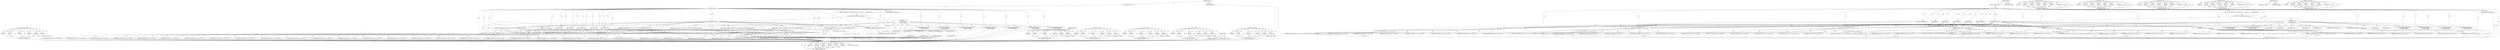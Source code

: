 digraph "DecodeERSPAN" {
vulnerable_151 [label=<(METHOD,DecodeEthernet)>];
vulnerable_152 [label=<(PARAM,p1)>];
vulnerable_153 [label=<(PARAM,p2)>];
vulnerable_154 [label=<(PARAM,p3)>];
vulnerable_155 [label=<(PARAM,p4)>];
vulnerable_156 [label=<(PARAM,p5)>];
vulnerable_157 [label=<(PARAM,p6)>];
vulnerable_158 [label=<(BLOCK,&lt;empty&gt;,&lt;empty&gt;)>];
vulnerable_159 [label=<(METHOD_RETURN,ANY)>];
vulnerable_6 [label=<(METHOD,&lt;global&gt;)<SUB>1</SUB>>];
vulnerable_7 [label=<(BLOCK,&lt;empty&gt;,&lt;empty&gt;)<SUB>1</SUB>>];
vulnerable_8 [label=<(METHOD,DecodeTunnel)<SUB>1</SUB>>];
vulnerable_9 [label=<(PARAM,ThreadVars *tv)<SUB>1</SUB>>];
vulnerable_10 [label=<(PARAM,DecodeThreadVars *dtv)<SUB>1</SUB>>];
vulnerable_11 [label=<(PARAM,Packet *p)<SUB>1</SUB>>];
vulnerable_12 [label=<(PARAM,uint8_t *pkt)<SUB>2</SUB>>];
vulnerable_13 [label=<(PARAM,uint32_t len)<SUB>2</SUB>>];
vulnerable_14 [label=<(PARAM,PacketQueue *pq)<SUB>2</SUB>>];
vulnerable_15 [label=<(PARAM,enum DecodeTunnelProto proto)<SUB>2</SUB>>];
vulnerable_16 [label=<(BLOCK,{
    switch (proto) {
        case DECODE_TUNN...,{
    switch (proto) {
        case DECODE_TUNN...)<SUB>3</SUB>>];
vulnerable_17 [label=<(CONTROL_STRUCTURE,SWITCH,switch(proto))<SUB>4</SUB>>];
vulnerable_18 [label=<(IDENTIFIER,proto,switch(proto))<SUB>4</SUB>>];
vulnerable_19 [label="<(BLOCK,{
        case DECODE_TUNNEL_PPP:
            r...,{
        case DECODE_TUNNEL_PPP:
            r...)<SUB>4</SUB>>"];
vulnerable_20 [label=<(JUMP_TARGET,case)<SUB>5</SUB>>];
vulnerable_21 [label="<(IDENTIFIER,DECODE_TUNNEL_PPP,{
        case DECODE_TUNNEL_PPP:
            r...)<SUB>5</SUB>>"];
vulnerable_22 [label=<(RETURN,return DecodePPP(tv, dtv, p, pkt, len, pq);,return DecodePPP(tv, dtv, p, pkt, len, pq);)<SUB>6</SUB>>];
vulnerable_23 [label=<(DecodePPP,DecodePPP(tv, dtv, p, pkt, len, pq))<SUB>6</SUB>>];
vulnerable_24 [label=<(IDENTIFIER,tv,DecodePPP(tv, dtv, p, pkt, len, pq))<SUB>6</SUB>>];
vulnerable_25 [label=<(IDENTIFIER,dtv,DecodePPP(tv, dtv, p, pkt, len, pq))<SUB>6</SUB>>];
vulnerable_26 [label=<(IDENTIFIER,p,DecodePPP(tv, dtv, p, pkt, len, pq))<SUB>6</SUB>>];
vulnerable_27 [label=<(IDENTIFIER,pkt,DecodePPP(tv, dtv, p, pkt, len, pq))<SUB>6</SUB>>];
vulnerable_28 [label=<(IDENTIFIER,len,DecodePPP(tv, dtv, p, pkt, len, pq))<SUB>6</SUB>>];
vulnerable_29 [label=<(IDENTIFIER,pq,DecodePPP(tv, dtv, p, pkt, len, pq))<SUB>6</SUB>>];
vulnerable_30 [label=<(JUMP_TARGET,case)<SUB>7</SUB>>];
vulnerable_31 [label="<(IDENTIFIER,DECODE_TUNNEL_IPV4,{
        case DECODE_TUNNEL_PPP:
            r...)<SUB>7</SUB>>"];
vulnerable_32 [label=<(RETURN,return DecodeIPV4(tv, dtv, p, pkt, len, pq);,return DecodeIPV4(tv, dtv, p, pkt, len, pq);)<SUB>8</SUB>>];
vulnerable_33 [label=<(DecodeIPV4,DecodeIPV4(tv, dtv, p, pkt, len, pq))<SUB>8</SUB>>];
vulnerable_34 [label=<(IDENTIFIER,tv,DecodeIPV4(tv, dtv, p, pkt, len, pq))<SUB>8</SUB>>];
vulnerable_35 [label=<(IDENTIFIER,dtv,DecodeIPV4(tv, dtv, p, pkt, len, pq))<SUB>8</SUB>>];
vulnerable_36 [label=<(IDENTIFIER,p,DecodeIPV4(tv, dtv, p, pkt, len, pq))<SUB>8</SUB>>];
vulnerable_37 [label=<(IDENTIFIER,pkt,DecodeIPV4(tv, dtv, p, pkt, len, pq))<SUB>8</SUB>>];
vulnerable_38 [label=<(IDENTIFIER,len,DecodeIPV4(tv, dtv, p, pkt, len, pq))<SUB>8</SUB>>];
vulnerable_39 [label=<(IDENTIFIER,pq,DecodeIPV4(tv, dtv, p, pkt, len, pq))<SUB>8</SUB>>];
vulnerable_40 [label=<(JUMP_TARGET,case)<SUB>9</SUB>>];
vulnerable_41 [label="<(IDENTIFIER,DECODE_TUNNEL_IPV6,{
        case DECODE_TUNNEL_PPP:
            r...)<SUB>9</SUB>>"];
vulnerable_42 [label=<(RETURN,return DecodeIPV6(tv, dtv, p, pkt, len, pq);,return DecodeIPV6(tv, dtv, p, pkt, len, pq);)<SUB>10</SUB>>];
vulnerable_43 [label=<(DecodeIPV6,DecodeIPV6(tv, dtv, p, pkt, len, pq))<SUB>10</SUB>>];
vulnerable_44 [label=<(IDENTIFIER,tv,DecodeIPV6(tv, dtv, p, pkt, len, pq))<SUB>10</SUB>>];
vulnerable_45 [label=<(IDENTIFIER,dtv,DecodeIPV6(tv, dtv, p, pkt, len, pq))<SUB>10</SUB>>];
vulnerable_46 [label=<(IDENTIFIER,p,DecodeIPV6(tv, dtv, p, pkt, len, pq))<SUB>10</SUB>>];
vulnerable_47 [label=<(IDENTIFIER,pkt,DecodeIPV6(tv, dtv, p, pkt, len, pq))<SUB>10</SUB>>];
vulnerable_48 [label=<(IDENTIFIER,len,DecodeIPV6(tv, dtv, p, pkt, len, pq))<SUB>10</SUB>>];
vulnerable_49 [label=<(IDENTIFIER,pq,DecodeIPV6(tv, dtv, p, pkt, len, pq))<SUB>10</SUB>>];
vulnerable_50 [label=<(JUMP_TARGET,case)<SUB>11</SUB>>];
vulnerable_51 [label="<(IDENTIFIER,DECODE_TUNNEL_VLAN,{
        case DECODE_TUNNEL_PPP:
            r...)<SUB>11</SUB>>"];
vulnerable_52 [label=<(RETURN,return DecodeVLAN(tv, dtv, p, pkt, len, pq);,return DecodeVLAN(tv, dtv, p, pkt, len, pq);)<SUB>12</SUB>>];
vulnerable_53 [label=<(DecodeVLAN,DecodeVLAN(tv, dtv, p, pkt, len, pq))<SUB>12</SUB>>];
vulnerable_54 [label=<(IDENTIFIER,tv,DecodeVLAN(tv, dtv, p, pkt, len, pq))<SUB>12</SUB>>];
vulnerable_55 [label=<(IDENTIFIER,dtv,DecodeVLAN(tv, dtv, p, pkt, len, pq))<SUB>12</SUB>>];
vulnerable_56 [label=<(IDENTIFIER,p,DecodeVLAN(tv, dtv, p, pkt, len, pq))<SUB>12</SUB>>];
vulnerable_57 [label=<(IDENTIFIER,pkt,DecodeVLAN(tv, dtv, p, pkt, len, pq))<SUB>12</SUB>>];
vulnerable_58 [label=<(IDENTIFIER,len,DecodeVLAN(tv, dtv, p, pkt, len, pq))<SUB>12</SUB>>];
vulnerable_59 [label=<(IDENTIFIER,pq,DecodeVLAN(tv, dtv, p, pkt, len, pq))<SUB>12</SUB>>];
vulnerable_60 [label=<(JUMP_TARGET,case)<SUB>13</SUB>>];
vulnerable_61 [label="<(IDENTIFIER,DECODE_TUNNEL_ETHERNET,{
        case DECODE_TUNNEL_PPP:
            r...)<SUB>13</SUB>>"];
vulnerable_62 [label=<(RETURN,return DecodeEthernet(tv, dtv, p, pkt, len, pq);,return DecodeEthernet(tv, dtv, p, pkt, len, pq);)<SUB>14</SUB>>];
vulnerable_63 [label=<(DecodeEthernet,DecodeEthernet(tv, dtv, p, pkt, len, pq))<SUB>14</SUB>>];
vulnerable_64 [label=<(IDENTIFIER,tv,DecodeEthernet(tv, dtv, p, pkt, len, pq))<SUB>14</SUB>>];
vulnerable_65 [label=<(IDENTIFIER,dtv,DecodeEthernet(tv, dtv, p, pkt, len, pq))<SUB>14</SUB>>];
vulnerable_66 [label=<(IDENTIFIER,p,DecodeEthernet(tv, dtv, p, pkt, len, pq))<SUB>14</SUB>>];
vulnerable_67 [label=<(IDENTIFIER,pkt,DecodeEthernet(tv, dtv, p, pkt, len, pq))<SUB>14</SUB>>];
vulnerable_68 [label=<(IDENTIFIER,len,DecodeEthernet(tv, dtv, p, pkt, len, pq))<SUB>14</SUB>>];
vulnerable_69 [label=<(IDENTIFIER,pq,DecodeEthernet(tv, dtv, p, pkt, len, pq))<SUB>14</SUB>>];
vulnerable_70 [label=<(JUMP_TARGET,case)<SUB>15</SUB>>];
vulnerable_71 [label="<(IDENTIFIER,DECODE_TUNNEL_ERSPAN,{
        case DECODE_TUNNEL_PPP:
            r...)<SUB>15</SUB>>"];
vulnerable_72 [label=<(RETURN,return DecodeERSPAN(tv, dtv, p, pkt, len, pq);,return DecodeERSPAN(tv, dtv, p, pkt, len, pq);)<SUB>16</SUB>>];
vulnerable_73 [label=<(DecodeERSPAN,DecodeERSPAN(tv, dtv, p, pkt, len, pq))<SUB>16</SUB>>];
vulnerable_74 [label=<(IDENTIFIER,tv,DecodeERSPAN(tv, dtv, p, pkt, len, pq))<SUB>16</SUB>>];
vulnerable_75 [label=<(IDENTIFIER,dtv,DecodeERSPAN(tv, dtv, p, pkt, len, pq))<SUB>16</SUB>>];
vulnerable_76 [label=<(IDENTIFIER,p,DecodeERSPAN(tv, dtv, p, pkt, len, pq))<SUB>16</SUB>>];
vulnerable_77 [label=<(IDENTIFIER,pkt,DecodeERSPAN(tv, dtv, p, pkt, len, pq))<SUB>16</SUB>>];
vulnerable_78 [label=<(IDENTIFIER,len,DecodeERSPAN(tv, dtv, p, pkt, len, pq))<SUB>16</SUB>>];
vulnerable_79 [label=<(IDENTIFIER,pq,DecodeERSPAN(tv, dtv, p, pkt, len, pq))<SUB>16</SUB>>];
vulnerable_80 [label=<(JUMP_TARGET,default)<SUB>17</SUB>>];
vulnerable_81 [label=<(CONTROL_STRUCTURE,BREAK,break;)<SUB>19</SUB>>];
vulnerable_82 [label=<(RETURN,return TM_ECODE_OK;,return TM_ECODE_OK;)<SUB>21</SUB>>];
vulnerable_83 [label=<(IDENTIFIER,TM_ECODE_OK,return TM_ECODE_OK;)<SUB>21</SUB>>];
vulnerable_84 [label=<(METHOD_RETURN,int)<SUB>1</SUB>>];
vulnerable_86 [label=<(METHOD_RETURN,ANY)<SUB>1</SUB>>];
vulnerable_124 [label=<(METHOD,DecodeIPV4)>];
vulnerable_125 [label=<(PARAM,p1)>];
vulnerable_126 [label=<(PARAM,p2)>];
vulnerable_127 [label=<(PARAM,p3)>];
vulnerable_128 [label=<(PARAM,p4)>];
vulnerable_129 [label=<(PARAM,p5)>];
vulnerable_130 [label=<(PARAM,p6)>];
vulnerable_131 [label=<(BLOCK,&lt;empty&gt;,&lt;empty&gt;)>];
vulnerable_132 [label=<(METHOD_RETURN,ANY)>];
vulnerable_142 [label=<(METHOD,DecodeVLAN)>];
vulnerable_143 [label=<(PARAM,p1)>];
vulnerable_144 [label=<(PARAM,p2)>];
vulnerable_145 [label=<(PARAM,p3)>];
vulnerable_146 [label=<(PARAM,p4)>];
vulnerable_147 [label=<(PARAM,p5)>];
vulnerable_148 [label=<(PARAM,p6)>];
vulnerable_149 [label=<(BLOCK,&lt;empty&gt;,&lt;empty&gt;)>];
vulnerable_150 [label=<(METHOD_RETURN,ANY)>];
vulnerable_133 [label=<(METHOD,DecodeIPV6)>];
vulnerable_134 [label=<(PARAM,p1)>];
vulnerable_135 [label=<(PARAM,p2)>];
vulnerable_136 [label=<(PARAM,p3)>];
vulnerable_137 [label=<(PARAM,p4)>];
vulnerable_138 [label=<(PARAM,p5)>];
vulnerable_139 [label=<(PARAM,p6)>];
vulnerable_140 [label=<(BLOCK,&lt;empty&gt;,&lt;empty&gt;)>];
vulnerable_141 [label=<(METHOD_RETURN,ANY)>];
vulnerable_115 [label=<(METHOD,DecodePPP)>];
vulnerable_116 [label=<(PARAM,p1)>];
vulnerable_117 [label=<(PARAM,p2)>];
vulnerable_118 [label=<(PARAM,p3)>];
vulnerable_119 [label=<(PARAM,p4)>];
vulnerable_120 [label=<(PARAM,p5)>];
vulnerable_121 [label=<(PARAM,p6)>];
vulnerable_122 [label=<(BLOCK,&lt;empty&gt;,&lt;empty&gt;)>];
vulnerable_123 [label=<(METHOD_RETURN,ANY)>];
vulnerable_109 [label=<(METHOD,&lt;global&gt;)<SUB>1</SUB>>];
vulnerable_110 [label=<(BLOCK,&lt;empty&gt;,&lt;empty&gt;)>];
vulnerable_111 [label=<(METHOD_RETURN,ANY)>];
vulnerable_160 [label=<(METHOD,DecodeERSPAN)>];
vulnerable_161 [label=<(PARAM,p1)>];
vulnerable_162 [label=<(PARAM,p2)>];
vulnerable_163 [label=<(PARAM,p3)>];
vulnerable_164 [label=<(PARAM,p4)>];
vulnerable_165 [label=<(PARAM,p5)>];
vulnerable_166 [label=<(PARAM,p6)>];
vulnerable_167 [label=<(BLOCK,&lt;empty&gt;,&lt;empty&gt;)>];
vulnerable_168 [label=<(METHOD_RETURN,ANY)>];
fixed_153 [label=<(METHOD,DecodeEthernet)>];
fixed_154 [label=<(PARAM,p1)>];
fixed_155 [label=<(PARAM,p2)>];
fixed_156 [label=<(PARAM,p3)>];
fixed_157 [label=<(PARAM,p4)>];
fixed_158 [label=<(PARAM,p5)>];
fixed_159 [label=<(PARAM,p6)>];
fixed_160 [label=<(BLOCK,&lt;empty&gt;,&lt;empty&gt;)>];
fixed_161 [label=<(METHOD_RETURN,ANY)>];
fixed_6 [label=<(METHOD,&lt;global&gt;)<SUB>1</SUB>>];
fixed_7 [label=<(BLOCK,&lt;empty&gt;,&lt;empty&gt;)<SUB>1</SUB>>];
fixed_8 [label=<(METHOD,DecodeTunnel)<SUB>1</SUB>>];
fixed_9 [label=<(PARAM,ThreadVars *tv)<SUB>1</SUB>>];
fixed_10 [label=<(PARAM,DecodeThreadVars *dtv)<SUB>1</SUB>>];
fixed_11 [label=<(PARAM,Packet *p)<SUB>1</SUB>>];
fixed_12 [label=<(PARAM,uint8_t *pkt)<SUB>2</SUB>>];
fixed_13 [label=<(PARAM,uint32_t len)<SUB>2</SUB>>];
fixed_14 [label=<(PARAM,PacketQueue *pq)<SUB>2</SUB>>];
fixed_15 [label=<(PARAM,enum DecodeTunnelProto proto)<SUB>2</SUB>>];
fixed_16 [label=<(BLOCK,{
    switch (proto) {
        case DECODE_TUNN...,{
    switch (proto) {
        case DECODE_TUNN...)<SUB>3</SUB>>];
fixed_17 [label=<(CONTROL_STRUCTURE,SWITCH,switch(proto))<SUB>4</SUB>>];
fixed_18 [label=<(IDENTIFIER,proto,switch(proto))<SUB>4</SUB>>];
fixed_19 [label="<(BLOCK,{
        case DECODE_TUNNEL_PPP:
            r...,{
        case DECODE_TUNNEL_PPP:
            r...)<SUB>4</SUB>>"];
fixed_20 [label=<(JUMP_TARGET,case)<SUB>5</SUB>>];
fixed_21 [label="<(IDENTIFIER,DECODE_TUNNEL_PPP,{
        case DECODE_TUNNEL_PPP:
            r...)<SUB>5</SUB>>"];
fixed_22 [label=<(RETURN,return DecodePPP(tv, dtv, p, pkt, len, pq);,return DecodePPP(tv, dtv, p, pkt, len, pq);)<SUB>6</SUB>>];
fixed_23 [label=<(DecodePPP,DecodePPP(tv, dtv, p, pkt, len, pq))<SUB>6</SUB>>];
fixed_24 [label=<(IDENTIFIER,tv,DecodePPP(tv, dtv, p, pkt, len, pq))<SUB>6</SUB>>];
fixed_25 [label=<(IDENTIFIER,dtv,DecodePPP(tv, dtv, p, pkt, len, pq))<SUB>6</SUB>>];
fixed_26 [label=<(IDENTIFIER,p,DecodePPP(tv, dtv, p, pkt, len, pq))<SUB>6</SUB>>];
fixed_27 [label=<(IDENTIFIER,pkt,DecodePPP(tv, dtv, p, pkt, len, pq))<SUB>6</SUB>>];
fixed_28 [label=<(IDENTIFIER,len,DecodePPP(tv, dtv, p, pkt, len, pq))<SUB>6</SUB>>];
fixed_29 [label=<(IDENTIFIER,pq,DecodePPP(tv, dtv, p, pkt, len, pq))<SUB>6</SUB>>];
fixed_30 [label=<(JUMP_TARGET,case)<SUB>7</SUB>>];
fixed_31 [label="<(IDENTIFIER,DECODE_TUNNEL_IPV4,{
        case DECODE_TUNNEL_PPP:
            r...)<SUB>7</SUB>>"];
fixed_32 [label=<(RETURN,return DecodeIPV4(tv, dtv, p, pkt, len, pq);,return DecodeIPV4(tv, dtv, p, pkt, len, pq);)<SUB>8</SUB>>];
fixed_33 [label=<(DecodeIPV4,DecodeIPV4(tv, dtv, p, pkt, len, pq))<SUB>8</SUB>>];
fixed_34 [label=<(IDENTIFIER,tv,DecodeIPV4(tv, dtv, p, pkt, len, pq))<SUB>8</SUB>>];
fixed_35 [label=<(IDENTIFIER,dtv,DecodeIPV4(tv, dtv, p, pkt, len, pq))<SUB>8</SUB>>];
fixed_36 [label=<(IDENTIFIER,p,DecodeIPV4(tv, dtv, p, pkt, len, pq))<SUB>8</SUB>>];
fixed_37 [label=<(IDENTIFIER,pkt,DecodeIPV4(tv, dtv, p, pkt, len, pq))<SUB>8</SUB>>];
fixed_38 [label=<(IDENTIFIER,len,DecodeIPV4(tv, dtv, p, pkt, len, pq))<SUB>8</SUB>>];
fixed_39 [label=<(IDENTIFIER,pq,DecodeIPV4(tv, dtv, p, pkt, len, pq))<SUB>8</SUB>>];
fixed_40 [label=<(JUMP_TARGET,case)<SUB>9</SUB>>];
fixed_41 [label="<(IDENTIFIER,DECODE_TUNNEL_IPV6,{
        case DECODE_TUNNEL_PPP:
            r...)<SUB>9</SUB>>"];
fixed_42 [label=<(JUMP_TARGET,case)<SUB>10</SUB>>];
fixed_43 [label="<(IDENTIFIER,DECODE_TUNNEL_IPV6_TEREDO,{
        case DECODE_TUNNEL_PPP:
            r...)<SUB>10</SUB>>"];
fixed_44 [label=<(RETURN,return DecodeIPV6(tv, dtv, p, pkt, len, pq);,return DecodeIPV6(tv, dtv, p, pkt, len, pq);)<SUB>11</SUB>>];
fixed_45 [label=<(DecodeIPV6,DecodeIPV6(tv, dtv, p, pkt, len, pq))<SUB>11</SUB>>];
fixed_46 [label=<(IDENTIFIER,tv,DecodeIPV6(tv, dtv, p, pkt, len, pq))<SUB>11</SUB>>];
fixed_47 [label=<(IDENTIFIER,dtv,DecodeIPV6(tv, dtv, p, pkt, len, pq))<SUB>11</SUB>>];
fixed_48 [label=<(IDENTIFIER,p,DecodeIPV6(tv, dtv, p, pkt, len, pq))<SUB>11</SUB>>];
fixed_49 [label=<(IDENTIFIER,pkt,DecodeIPV6(tv, dtv, p, pkt, len, pq))<SUB>11</SUB>>];
fixed_50 [label=<(IDENTIFIER,len,DecodeIPV6(tv, dtv, p, pkt, len, pq))<SUB>11</SUB>>];
fixed_51 [label=<(IDENTIFIER,pq,DecodeIPV6(tv, dtv, p, pkt, len, pq))<SUB>11</SUB>>];
fixed_52 [label=<(JUMP_TARGET,case)<SUB>12</SUB>>];
fixed_53 [label="<(IDENTIFIER,DECODE_TUNNEL_VLAN,{
        case DECODE_TUNNEL_PPP:
            r...)<SUB>12</SUB>>"];
fixed_54 [label=<(RETURN,return DecodeVLAN(tv, dtv, p, pkt, len, pq);,return DecodeVLAN(tv, dtv, p, pkt, len, pq);)<SUB>13</SUB>>];
fixed_55 [label=<(DecodeVLAN,DecodeVLAN(tv, dtv, p, pkt, len, pq))<SUB>13</SUB>>];
fixed_56 [label=<(IDENTIFIER,tv,DecodeVLAN(tv, dtv, p, pkt, len, pq))<SUB>13</SUB>>];
fixed_57 [label=<(IDENTIFIER,dtv,DecodeVLAN(tv, dtv, p, pkt, len, pq))<SUB>13</SUB>>];
fixed_58 [label=<(IDENTIFIER,p,DecodeVLAN(tv, dtv, p, pkt, len, pq))<SUB>13</SUB>>];
fixed_59 [label=<(IDENTIFIER,pkt,DecodeVLAN(tv, dtv, p, pkt, len, pq))<SUB>13</SUB>>];
fixed_60 [label=<(IDENTIFIER,len,DecodeVLAN(tv, dtv, p, pkt, len, pq))<SUB>13</SUB>>];
fixed_61 [label=<(IDENTIFIER,pq,DecodeVLAN(tv, dtv, p, pkt, len, pq))<SUB>13</SUB>>];
fixed_62 [label=<(JUMP_TARGET,case)<SUB>14</SUB>>];
fixed_63 [label="<(IDENTIFIER,DECODE_TUNNEL_ETHERNET,{
        case DECODE_TUNNEL_PPP:
            r...)<SUB>14</SUB>>"];
fixed_64 [label=<(RETURN,return DecodeEthernet(tv, dtv, p, pkt, len, pq);,return DecodeEthernet(tv, dtv, p, pkt, len, pq);)<SUB>15</SUB>>];
fixed_65 [label=<(DecodeEthernet,DecodeEthernet(tv, dtv, p, pkt, len, pq))<SUB>15</SUB>>];
fixed_66 [label=<(IDENTIFIER,tv,DecodeEthernet(tv, dtv, p, pkt, len, pq))<SUB>15</SUB>>];
fixed_67 [label=<(IDENTIFIER,dtv,DecodeEthernet(tv, dtv, p, pkt, len, pq))<SUB>15</SUB>>];
fixed_68 [label=<(IDENTIFIER,p,DecodeEthernet(tv, dtv, p, pkt, len, pq))<SUB>15</SUB>>];
fixed_69 [label=<(IDENTIFIER,pkt,DecodeEthernet(tv, dtv, p, pkt, len, pq))<SUB>15</SUB>>];
fixed_70 [label=<(IDENTIFIER,len,DecodeEthernet(tv, dtv, p, pkt, len, pq))<SUB>15</SUB>>];
fixed_71 [label=<(IDENTIFIER,pq,DecodeEthernet(tv, dtv, p, pkt, len, pq))<SUB>15</SUB>>];
fixed_72 [label=<(JUMP_TARGET,case)<SUB>16</SUB>>];
fixed_73 [label="<(IDENTIFIER,DECODE_TUNNEL_ERSPAN,{
        case DECODE_TUNNEL_PPP:
            r...)<SUB>16</SUB>>"];
fixed_74 [label=<(RETURN,return DecodeERSPAN(tv, dtv, p, pkt, len, pq);,return DecodeERSPAN(tv, dtv, p, pkt, len, pq);)<SUB>17</SUB>>];
fixed_75 [label=<(DecodeERSPAN,DecodeERSPAN(tv, dtv, p, pkt, len, pq))<SUB>17</SUB>>];
fixed_76 [label=<(IDENTIFIER,tv,DecodeERSPAN(tv, dtv, p, pkt, len, pq))<SUB>17</SUB>>];
fixed_77 [label=<(IDENTIFIER,dtv,DecodeERSPAN(tv, dtv, p, pkt, len, pq))<SUB>17</SUB>>];
fixed_78 [label=<(IDENTIFIER,p,DecodeERSPAN(tv, dtv, p, pkt, len, pq))<SUB>17</SUB>>];
fixed_79 [label=<(IDENTIFIER,pkt,DecodeERSPAN(tv, dtv, p, pkt, len, pq))<SUB>17</SUB>>];
fixed_80 [label=<(IDENTIFIER,len,DecodeERSPAN(tv, dtv, p, pkt, len, pq))<SUB>17</SUB>>];
fixed_81 [label=<(IDENTIFIER,pq,DecodeERSPAN(tv, dtv, p, pkt, len, pq))<SUB>17</SUB>>];
fixed_82 [label=<(JUMP_TARGET,default)<SUB>18</SUB>>];
fixed_83 [label=<(CONTROL_STRUCTURE,BREAK,break;)<SUB>20</SUB>>];
fixed_84 [label=<(RETURN,return TM_ECODE_OK;,return TM_ECODE_OK;)<SUB>22</SUB>>];
fixed_85 [label=<(IDENTIFIER,TM_ECODE_OK,return TM_ECODE_OK;)<SUB>22</SUB>>];
fixed_86 [label=<(METHOD_RETURN,int)<SUB>1</SUB>>];
fixed_88 [label=<(METHOD_RETURN,ANY)<SUB>1</SUB>>];
fixed_126 [label=<(METHOD,DecodeIPV4)>];
fixed_127 [label=<(PARAM,p1)>];
fixed_128 [label=<(PARAM,p2)>];
fixed_129 [label=<(PARAM,p3)>];
fixed_130 [label=<(PARAM,p4)>];
fixed_131 [label=<(PARAM,p5)>];
fixed_132 [label=<(PARAM,p6)>];
fixed_133 [label=<(BLOCK,&lt;empty&gt;,&lt;empty&gt;)>];
fixed_134 [label=<(METHOD_RETURN,ANY)>];
fixed_144 [label=<(METHOD,DecodeVLAN)>];
fixed_145 [label=<(PARAM,p1)>];
fixed_146 [label=<(PARAM,p2)>];
fixed_147 [label=<(PARAM,p3)>];
fixed_148 [label=<(PARAM,p4)>];
fixed_149 [label=<(PARAM,p5)>];
fixed_150 [label=<(PARAM,p6)>];
fixed_151 [label=<(BLOCK,&lt;empty&gt;,&lt;empty&gt;)>];
fixed_152 [label=<(METHOD_RETURN,ANY)>];
fixed_135 [label=<(METHOD,DecodeIPV6)>];
fixed_136 [label=<(PARAM,p1)>];
fixed_137 [label=<(PARAM,p2)>];
fixed_138 [label=<(PARAM,p3)>];
fixed_139 [label=<(PARAM,p4)>];
fixed_140 [label=<(PARAM,p5)>];
fixed_141 [label=<(PARAM,p6)>];
fixed_142 [label=<(BLOCK,&lt;empty&gt;,&lt;empty&gt;)>];
fixed_143 [label=<(METHOD_RETURN,ANY)>];
fixed_117 [label=<(METHOD,DecodePPP)>];
fixed_118 [label=<(PARAM,p1)>];
fixed_119 [label=<(PARAM,p2)>];
fixed_120 [label=<(PARAM,p3)>];
fixed_121 [label=<(PARAM,p4)>];
fixed_122 [label=<(PARAM,p5)>];
fixed_123 [label=<(PARAM,p6)>];
fixed_124 [label=<(BLOCK,&lt;empty&gt;,&lt;empty&gt;)>];
fixed_125 [label=<(METHOD_RETURN,ANY)>];
fixed_111 [label=<(METHOD,&lt;global&gt;)<SUB>1</SUB>>];
fixed_112 [label=<(BLOCK,&lt;empty&gt;,&lt;empty&gt;)>];
fixed_113 [label=<(METHOD_RETURN,ANY)>];
fixed_162 [label=<(METHOD,DecodeERSPAN)>];
fixed_163 [label=<(PARAM,p1)>];
fixed_164 [label=<(PARAM,p2)>];
fixed_165 [label=<(PARAM,p3)>];
fixed_166 [label=<(PARAM,p4)>];
fixed_167 [label=<(PARAM,p5)>];
fixed_168 [label=<(PARAM,p6)>];
fixed_169 [label=<(BLOCK,&lt;empty&gt;,&lt;empty&gt;)>];
fixed_170 [label=<(METHOD_RETURN,ANY)>];
vulnerable_151 -> vulnerable_152  [key=0, label="AST: "];
vulnerable_151 -> vulnerable_152  [key=1, label="DDG: "];
vulnerable_151 -> vulnerable_158  [key=0, label="AST: "];
vulnerable_151 -> vulnerable_153  [key=0, label="AST: "];
vulnerable_151 -> vulnerable_153  [key=1, label="DDG: "];
vulnerable_151 -> vulnerable_159  [key=0, label="AST: "];
vulnerable_151 -> vulnerable_159  [key=1, label="CFG: "];
vulnerable_151 -> vulnerable_154  [key=0, label="AST: "];
vulnerable_151 -> vulnerable_154  [key=1, label="DDG: "];
vulnerable_151 -> vulnerable_155  [key=0, label="AST: "];
vulnerable_151 -> vulnerable_155  [key=1, label="DDG: "];
vulnerable_151 -> vulnerable_156  [key=0, label="AST: "];
vulnerable_151 -> vulnerable_156  [key=1, label="DDG: "];
vulnerable_151 -> vulnerable_157  [key=0, label="AST: "];
vulnerable_151 -> vulnerable_157  [key=1, label="DDG: "];
vulnerable_152 -> vulnerable_159  [key=0, label="DDG: p1"];
vulnerable_153 -> vulnerable_159  [key=0, label="DDG: p2"];
vulnerable_154 -> vulnerable_159  [key=0, label="DDG: p3"];
vulnerable_155 -> vulnerable_159  [key=0, label="DDG: p4"];
vulnerable_156 -> vulnerable_159  [key=0, label="DDG: p5"];
vulnerable_157 -> vulnerable_159  [key=0, label="DDG: p6"];
vulnerable_6 -> vulnerable_7  [key=0, label="AST: "];
vulnerable_6 -> vulnerable_86  [key=0, label="AST: "];
vulnerable_6 -> vulnerable_86  [key=1, label="CFG: "];
vulnerable_7 -> vulnerable_8  [key=0, label="AST: "];
vulnerable_8 -> vulnerable_9  [key=0, label="AST: "];
vulnerable_8 -> vulnerable_9  [key=1, label="DDG: "];
vulnerable_8 -> vulnerable_10  [key=0, label="AST: "];
vulnerable_8 -> vulnerable_10  [key=1, label="DDG: "];
vulnerable_8 -> vulnerable_11  [key=0, label="AST: "];
vulnerable_8 -> vulnerable_11  [key=1, label="DDG: "];
vulnerable_8 -> vulnerable_12  [key=0, label="AST: "];
vulnerable_8 -> vulnerable_12  [key=1, label="DDG: "];
vulnerable_8 -> vulnerable_13  [key=0, label="AST: "];
vulnerable_8 -> vulnerable_13  [key=1, label="DDG: "];
vulnerable_8 -> vulnerable_14  [key=0, label="AST: "];
vulnerable_8 -> vulnerable_14  [key=1, label="DDG: "];
vulnerable_8 -> vulnerable_15  [key=0, label="AST: "];
vulnerable_8 -> vulnerable_15  [key=1, label="DDG: "];
vulnerable_8 -> vulnerable_16  [key=0, label="AST: "];
vulnerable_8 -> vulnerable_84  [key=0, label="AST: "];
vulnerable_8 -> vulnerable_18  [key=0, label="CFG: "];
vulnerable_8 -> vulnerable_18  [key=1, label="DDG: "];
vulnerable_8 -> vulnerable_82  [key=0, label="DDG: "];
vulnerable_8 -> vulnerable_83  [key=0, label="DDG: "];
vulnerable_8 -> vulnerable_21  [key=0, label="DDG: "];
vulnerable_8 -> vulnerable_31  [key=0, label="DDG: "];
vulnerable_8 -> vulnerable_41  [key=0, label="DDG: "];
vulnerable_8 -> vulnerable_51  [key=0, label="DDG: "];
vulnerable_8 -> vulnerable_61  [key=0, label="DDG: "];
vulnerable_8 -> vulnerable_71  [key=0, label="DDG: "];
vulnerable_8 -> vulnerable_23  [key=0, label="DDG: "];
vulnerable_8 -> vulnerable_33  [key=0, label="DDG: "];
vulnerable_8 -> vulnerable_43  [key=0, label="DDG: "];
vulnerable_8 -> vulnerable_53  [key=0, label="DDG: "];
vulnerable_8 -> vulnerable_63  [key=0, label="DDG: "];
vulnerable_8 -> vulnerable_73  [key=0, label="DDG: "];
vulnerable_9 -> vulnerable_23  [key=0, label="DDG: tv"];
vulnerable_9 -> vulnerable_33  [key=0, label="DDG: tv"];
vulnerable_9 -> vulnerable_43  [key=0, label="DDG: tv"];
vulnerable_9 -> vulnerable_53  [key=0, label="DDG: tv"];
vulnerable_9 -> vulnerable_63  [key=0, label="DDG: tv"];
vulnerable_9 -> vulnerable_73  [key=0, label="DDG: tv"];
vulnerable_10 -> vulnerable_23  [key=0, label="DDG: dtv"];
vulnerable_10 -> vulnerable_33  [key=0, label="DDG: dtv"];
vulnerable_10 -> vulnerable_43  [key=0, label="DDG: dtv"];
vulnerable_10 -> vulnerable_53  [key=0, label="DDG: dtv"];
vulnerable_10 -> vulnerable_63  [key=0, label="DDG: dtv"];
vulnerable_10 -> vulnerable_73  [key=0, label="DDG: dtv"];
vulnerable_11 -> vulnerable_23  [key=0, label="DDG: p"];
vulnerable_11 -> vulnerable_33  [key=0, label="DDG: p"];
vulnerable_11 -> vulnerable_43  [key=0, label="DDG: p"];
vulnerable_11 -> vulnerable_53  [key=0, label="DDG: p"];
vulnerable_11 -> vulnerable_63  [key=0, label="DDG: p"];
vulnerable_11 -> vulnerable_73  [key=0, label="DDG: p"];
vulnerable_12 -> vulnerable_23  [key=0, label="DDG: pkt"];
vulnerable_12 -> vulnerable_33  [key=0, label="DDG: pkt"];
vulnerable_12 -> vulnerable_43  [key=0, label="DDG: pkt"];
vulnerable_12 -> vulnerable_53  [key=0, label="DDG: pkt"];
vulnerable_12 -> vulnerable_63  [key=0, label="DDG: pkt"];
vulnerable_12 -> vulnerable_73  [key=0, label="DDG: pkt"];
vulnerable_13 -> vulnerable_23  [key=0, label="DDG: len"];
vulnerable_13 -> vulnerable_33  [key=0, label="DDG: len"];
vulnerable_13 -> vulnerable_43  [key=0, label="DDG: len"];
vulnerable_13 -> vulnerable_53  [key=0, label="DDG: len"];
vulnerable_13 -> vulnerable_63  [key=0, label="DDG: len"];
vulnerable_13 -> vulnerable_73  [key=0, label="DDG: len"];
vulnerable_14 -> vulnerable_23  [key=0, label="DDG: pq"];
vulnerable_14 -> vulnerable_33  [key=0, label="DDG: pq"];
vulnerable_14 -> vulnerable_43  [key=0, label="DDG: pq"];
vulnerable_14 -> vulnerable_53  [key=0, label="DDG: pq"];
vulnerable_14 -> vulnerable_63  [key=0, label="DDG: pq"];
vulnerable_14 -> vulnerable_73  [key=0, label="DDG: pq"];
vulnerable_15 -> vulnerable_84  [key=0, label="DDG: proto"];
vulnerable_16 -> vulnerable_17  [key=0, label="AST: "];
vulnerable_16 -> vulnerable_82  [key=0, label="AST: "];
vulnerable_17 -> vulnerable_18  [key=0, label="AST: "];
vulnerable_17 -> vulnerable_19  [key=0, label="AST: "];
vulnerable_18 -> vulnerable_23  [key=0, label="CFG: "];
vulnerable_18 -> vulnerable_23  [key=1, label="CDG: "];
vulnerable_18 -> vulnerable_33  [key=0, label="CFG: "];
vulnerable_18 -> vulnerable_33  [key=1, label="CDG: "];
vulnerable_18 -> vulnerable_43  [key=0, label="CFG: "];
vulnerable_18 -> vulnerable_43  [key=1, label="CDG: "];
vulnerable_18 -> vulnerable_53  [key=0, label="CFG: "];
vulnerable_18 -> vulnerable_53  [key=1, label="CDG: "];
vulnerable_18 -> vulnerable_63  [key=0, label="CFG: "];
vulnerable_18 -> vulnerable_63  [key=1, label="CDG: "];
vulnerable_18 -> vulnerable_73  [key=0, label="CFG: "];
vulnerable_18 -> vulnerable_73  [key=1, label="CDG: "];
vulnerable_18 -> vulnerable_82  [key=0, label="CFG: "];
vulnerable_18 -> vulnerable_82  [key=1, label="CDG: "];
vulnerable_18 -> vulnerable_32  [key=0, label="CDG: "];
vulnerable_18 -> vulnerable_42  [key=0, label="CDG: "];
vulnerable_18 -> vulnerable_52  [key=0, label="CDG: "];
vulnerable_18 -> vulnerable_72  [key=0, label="CDG: "];
vulnerable_18 -> vulnerable_22  [key=0, label="CDG: "];
vulnerable_18 -> vulnerable_62  [key=0, label="CDG: "];
vulnerable_19 -> vulnerable_20  [key=0, label="AST: "];
vulnerable_19 -> vulnerable_21  [key=0, label="AST: "];
vulnerable_19 -> vulnerable_22  [key=0, label="AST: "];
vulnerable_19 -> vulnerable_30  [key=0, label="AST: "];
vulnerable_19 -> vulnerable_31  [key=0, label="AST: "];
vulnerable_19 -> vulnerable_32  [key=0, label="AST: "];
vulnerable_19 -> vulnerable_40  [key=0, label="AST: "];
vulnerable_19 -> vulnerable_41  [key=0, label="AST: "];
vulnerable_19 -> vulnerable_42  [key=0, label="AST: "];
vulnerable_19 -> vulnerable_50  [key=0, label="AST: "];
vulnerable_19 -> vulnerable_51  [key=0, label="AST: "];
vulnerable_19 -> vulnerable_52  [key=0, label="AST: "];
vulnerable_19 -> vulnerable_60  [key=0, label="AST: "];
vulnerable_19 -> vulnerable_61  [key=0, label="AST: "];
vulnerable_19 -> vulnerable_62  [key=0, label="AST: "];
vulnerable_19 -> vulnerable_70  [key=0, label="AST: "];
vulnerable_19 -> vulnerable_71  [key=0, label="AST: "];
vulnerable_19 -> vulnerable_72  [key=0, label="AST: "];
vulnerable_19 -> vulnerable_80  [key=0, label="AST: "];
vulnerable_19 -> vulnerable_81  [key=0, label="AST: "];
vulnerable_22 -> vulnerable_23  [key=0, label="AST: "];
vulnerable_22 -> vulnerable_84  [key=0, label="CFG: "];
vulnerable_22 -> vulnerable_84  [key=1, label="DDG: &lt;RET&gt;"];
vulnerable_23 -> vulnerable_24  [key=0, label="AST: "];
vulnerable_23 -> vulnerable_25  [key=0, label="AST: "];
vulnerable_23 -> vulnerable_26  [key=0, label="AST: "];
vulnerable_23 -> vulnerable_27  [key=0, label="AST: "];
vulnerable_23 -> vulnerable_28  [key=0, label="AST: "];
vulnerable_23 -> vulnerable_29  [key=0, label="AST: "];
vulnerable_23 -> vulnerable_22  [key=0, label="CFG: "];
vulnerable_23 -> vulnerable_22  [key=1, label="DDG: DecodePPP(tv, dtv, p, pkt, len, pq)"];
vulnerable_23 -> vulnerable_84  [key=0, label="DDG: tv"];
vulnerable_23 -> vulnerable_84  [key=1, label="DDG: dtv"];
vulnerable_23 -> vulnerable_84  [key=2, label="DDG: p"];
vulnerable_23 -> vulnerable_84  [key=3, label="DDG: pkt"];
vulnerable_23 -> vulnerable_84  [key=4, label="DDG: len"];
vulnerable_23 -> vulnerable_84  [key=5, label="DDG: pq"];
vulnerable_23 -> vulnerable_84  [key=6, label="DDG: DecodePPP(tv, dtv, p, pkt, len, pq)"];
vulnerable_32 -> vulnerable_33  [key=0, label="AST: "];
vulnerable_32 -> vulnerable_84  [key=0, label="CFG: "];
vulnerable_32 -> vulnerable_84  [key=1, label="DDG: &lt;RET&gt;"];
vulnerable_33 -> vulnerable_34  [key=0, label="AST: "];
vulnerable_33 -> vulnerable_35  [key=0, label="AST: "];
vulnerable_33 -> vulnerable_36  [key=0, label="AST: "];
vulnerable_33 -> vulnerable_37  [key=0, label="AST: "];
vulnerable_33 -> vulnerable_38  [key=0, label="AST: "];
vulnerable_33 -> vulnerable_39  [key=0, label="AST: "];
vulnerable_33 -> vulnerable_32  [key=0, label="CFG: "];
vulnerable_33 -> vulnerable_32  [key=1, label="DDG: DecodeIPV4(tv, dtv, p, pkt, len, pq)"];
vulnerable_42 -> vulnerable_43  [key=0, label="AST: "];
vulnerable_42 -> vulnerable_84  [key=0, label="CFG: "];
vulnerable_42 -> vulnerable_84  [key=1, label="DDG: &lt;RET&gt;"];
vulnerable_43 -> vulnerable_44  [key=0, label="AST: "];
vulnerable_43 -> vulnerable_45  [key=0, label="AST: "];
vulnerable_43 -> vulnerable_46  [key=0, label="AST: "];
vulnerable_43 -> vulnerable_47  [key=0, label="AST: "];
vulnerable_43 -> vulnerable_48  [key=0, label="AST: "];
vulnerable_43 -> vulnerable_49  [key=0, label="AST: "];
vulnerable_43 -> vulnerable_42  [key=0, label="CFG: "];
vulnerable_43 -> vulnerable_42  [key=1, label="DDG: DecodeIPV6(tv, dtv, p, pkt, len, pq)"];
vulnerable_52 -> vulnerable_53  [key=0, label="AST: "];
vulnerable_52 -> vulnerable_84  [key=0, label="CFG: "];
vulnerable_52 -> vulnerable_84  [key=1, label="DDG: &lt;RET&gt;"];
vulnerable_53 -> vulnerable_54  [key=0, label="AST: "];
vulnerable_53 -> vulnerable_55  [key=0, label="AST: "];
vulnerable_53 -> vulnerable_56  [key=0, label="AST: "];
vulnerable_53 -> vulnerable_57  [key=0, label="AST: "];
vulnerable_53 -> vulnerable_58  [key=0, label="AST: "];
vulnerable_53 -> vulnerable_59  [key=0, label="AST: "];
vulnerable_53 -> vulnerable_52  [key=0, label="CFG: "];
vulnerable_53 -> vulnerable_52  [key=1, label="DDG: DecodeVLAN(tv, dtv, p, pkt, len, pq)"];
vulnerable_62 -> vulnerable_63  [key=0, label="AST: "];
vulnerable_62 -> vulnerable_84  [key=0, label="CFG: "];
vulnerable_62 -> vulnerable_84  [key=1, label="DDG: &lt;RET&gt;"];
vulnerable_63 -> vulnerable_64  [key=0, label="AST: "];
vulnerable_63 -> vulnerable_65  [key=0, label="AST: "];
vulnerable_63 -> vulnerable_66  [key=0, label="AST: "];
vulnerable_63 -> vulnerable_67  [key=0, label="AST: "];
vulnerable_63 -> vulnerable_68  [key=0, label="AST: "];
vulnerable_63 -> vulnerable_69  [key=0, label="AST: "];
vulnerable_63 -> vulnerable_62  [key=0, label="CFG: "];
vulnerable_63 -> vulnerable_62  [key=1, label="DDG: DecodeEthernet(tv, dtv, p, pkt, len, pq)"];
vulnerable_72 -> vulnerable_73  [key=0, label="AST: "];
vulnerable_72 -> vulnerable_84  [key=0, label="CFG: "];
vulnerable_72 -> vulnerable_84  [key=1, label="DDG: &lt;RET&gt;"];
vulnerable_73 -> vulnerable_74  [key=0, label="AST: "];
vulnerable_73 -> vulnerable_75  [key=0, label="AST: "];
vulnerable_73 -> vulnerable_76  [key=0, label="AST: "];
vulnerable_73 -> vulnerable_77  [key=0, label="AST: "];
vulnerable_73 -> vulnerable_78  [key=0, label="AST: "];
vulnerable_73 -> vulnerable_79  [key=0, label="AST: "];
vulnerable_73 -> vulnerable_72  [key=0, label="CFG: "];
vulnerable_73 -> vulnerable_72  [key=1, label="DDG: DecodeERSPAN(tv, dtv, p, pkt, len, pq)"];
vulnerable_82 -> vulnerable_83  [key=0, label="AST: "];
vulnerable_82 -> vulnerable_84  [key=0, label="CFG: "];
vulnerable_82 -> vulnerable_84  [key=1, label="DDG: &lt;RET&gt;"];
vulnerable_83 -> vulnerable_82  [key=0, label="DDG: TM_ECODE_OK"];
vulnerable_124 -> vulnerable_125  [key=0, label="AST: "];
vulnerable_124 -> vulnerable_125  [key=1, label="DDG: "];
vulnerable_124 -> vulnerable_131  [key=0, label="AST: "];
vulnerable_124 -> vulnerable_126  [key=0, label="AST: "];
vulnerable_124 -> vulnerable_126  [key=1, label="DDG: "];
vulnerable_124 -> vulnerable_132  [key=0, label="AST: "];
vulnerable_124 -> vulnerable_132  [key=1, label="CFG: "];
vulnerable_124 -> vulnerable_127  [key=0, label="AST: "];
vulnerable_124 -> vulnerable_127  [key=1, label="DDG: "];
vulnerable_124 -> vulnerable_128  [key=0, label="AST: "];
vulnerable_124 -> vulnerable_128  [key=1, label="DDG: "];
vulnerable_124 -> vulnerable_129  [key=0, label="AST: "];
vulnerable_124 -> vulnerable_129  [key=1, label="DDG: "];
vulnerable_124 -> vulnerable_130  [key=0, label="AST: "];
vulnerable_124 -> vulnerable_130  [key=1, label="DDG: "];
vulnerable_125 -> vulnerable_132  [key=0, label="DDG: p1"];
vulnerable_126 -> vulnerable_132  [key=0, label="DDG: p2"];
vulnerable_127 -> vulnerable_132  [key=0, label="DDG: p3"];
vulnerable_128 -> vulnerable_132  [key=0, label="DDG: p4"];
vulnerable_129 -> vulnerable_132  [key=0, label="DDG: p5"];
vulnerable_130 -> vulnerable_132  [key=0, label="DDG: p6"];
vulnerable_142 -> vulnerable_143  [key=0, label="AST: "];
vulnerable_142 -> vulnerable_143  [key=1, label="DDG: "];
vulnerable_142 -> vulnerable_149  [key=0, label="AST: "];
vulnerable_142 -> vulnerable_144  [key=0, label="AST: "];
vulnerable_142 -> vulnerable_144  [key=1, label="DDG: "];
vulnerable_142 -> vulnerable_150  [key=0, label="AST: "];
vulnerable_142 -> vulnerable_150  [key=1, label="CFG: "];
vulnerable_142 -> vulnerable_145  [key=0, label="AST: "];
vulnerable_142 -> vulnerable_145  [key=1, label="DDG: "];
vulnerable_142 -> vulnerable_146  [key=0, label="AST: "];
vulnerable_142 -> vulnerable_146  [key=1, label="DDG: "];
vulnerable_142 -> vulnerable_147  [key=0, label="AST: "];
vulnerable_142 -> vulnerable_147  [key=1, label="DDG: "];
vulnerable_142 -> vulnerable_148  [key=0, label="AST: "];
vulnerable_142 -> vulnerable_148  [key=1, label="DDG: "];
vulnerable_143 -> vulnerable_150  [key=0, label="DDG: p1"];
vulnerable_144 -> vulnerable_150  [key=0, label="DDG: p2"];
vulnerable_145 -> vulnerable_150  [key=0, label="DDG: p3"];
vulnerable_146 -> vulnerable_150  [key=0, label="DDG: p4"];
vulnerable_147 -> vulnerable_150  [key=0, label="DDG: p5"];
vulnerable_148 -> vulnerable_150  [key=0, label="DDG: p6"];
vulnerable_133 -> vulnerable_134  [key=0, label="AST: "];
vulnerable_133 -> vulnerable_134  [key=1, label="DDG: "];
vulnerable_133 -> vulnerable_140  [key=0, label="AST: "];
vulnerable_133 -> vulnerable_135  [key=0, label="AST: "];
vulnerable_133 -> vulnerable_135  [key=1, label="DDG: "];
vulnerable_133 -> vulnerable_141  [key=0, label="AST: "];
vulnerable_133 -> vulnerable_141  [key=1, label="CFG: "];
vulnerable_133 -> vulnerable_136  [key=0, label="AST: "];
vulnerable_133 -> vulnerable_136  [key=1, label="DDG: "];
vulnerable_133 -> vulnerable_137  [key=0, label="AST: "];
vulnerable_133 -> vulnerable_137  [key=1, label="DDG: "];
vulnerable_133 -> vulnerable_138  [key=0, label="AST: "];
vulnerable_133 -> vulnerable_138  [key=1, label="DDG: "];
vulnerable_133 -> vulnerable_139  [key=0, label="AST: "];
vulnerable_133 -> vulnerable_139  [key=1, label="DDG: "];
vulnerable_134 -> vulnerable_141  [key=0, label="DDG: p1"];
vulnerable_135 -> vulnerable_141  [key=0, label="DDG: p2"];
vulnerable_136 -> vulnerable_141  [key=0, label="DDG: p3"];
vulnerable_137 -> vulnerable_141  [key=0, label="DDG: p4"];
vulnerable_138 -> vulnerable_141  [key=0, label="DDG: p5"];
vulnerable_139 -> vulnerable_141  [key=0, label="DDG: p6"];
vulnerable_115 -> vulnerable_116  [key=0, label="AST: "];
vulnerable_115 -> vulnerable_116  [key=1, label="DDG: "];
vulnerable_115 -> vulnerable_122  [key=0, label="AST: "];
vulnerable_115 -> vulnerable_117  [key=0, label="AST: "];
vulnerable_115 -> vulnerable_117  [key=1, label="DDG: "];
vulnerable_115 -> vulnerable_123  [key=0, label="AST: "];
vulnerable_115 -> vulnerable_123  [key=1, label="CFG: "];
vulnerable_115 -> vulnerable_118  [key=0, label="AST: "];
vulnerable_115 -> vulnerable_118  [key=1, label="DDG: "];
vulnerable_115 -> vulnerable_119  [key=0, label="AST: "];
vulnerable_115 -> vulnerable_119  [key=1, label="DDG: "];
vulnerable_115 -> vulnerable_120  [key=0, label="AST: "];
vulnerable_115 -> vulnerable_120  [key=1, label="DDG: "];
vulnerable_115 -> vulnerable_121  [key=0, label="AST: "];
vulnerable_115 -> vulnerable_121  [key=1, label="DDG: "];
vulnerable_116 -> vulnerable_123  [key=0, label="DDG: p1"];
vulnerable_117 -> vulnerable_123  [key=0, label="DDG: p2"];
vulnerable_118 -> vulnerable_123  [key=0, label="DDG: p3"];
vulnerable_119 -> vulnerable_123  [key=0, label="DDG: p4"];
vulnerable_120 -> vulnerable_123  [key=0, label="DDG: p5"];
vulnerable_121 -> vulnerable_123  [key=0, label="DDG: p6"];
vulnerable_109 -> vulnerable_110  [key=0, label="AST: "];
vulnerable_109 -> vulnerable_111  [key=0, label="AST: "];
vulnerable_109 -> vulnerable_111  [key=1, label="CFG: "];
vulnerable_160 -> vulnerable_161  [key=0, label="AST: "];
vulnerable_160 -> vulnerable_161  [key=1, label="DDG: "];
vulnerable_160 -> vulnerable_167  [key=0, label="AST: "];
vulnerable_160 -> vulnerable_162  [key=0, label="AST: "];
vulnerable_160 -> vulnerable_162  [key=1, label="DDG: "];
vulnerable_160 -> vulnerable_168  [key=0, label="AST: "];
vulnerable_160 -> vulnerable_168  [key=1, label="CFG: "];
vulnerable_160 -> vulnerable_163  [key=0, label="AST: "];
vulnerable_160 -> vulnerable_163  [key=1, label="DDG: "];
vulnerable_160 -> vulnerable_164  [key=0, label="AST: "];
vulnerable_160 -> vulnerable_164  [key=1, label="DDG: "];
vulnerable_160 -> vulnerable_165  [key=0, label="AST: "];
vulnerable_160 -> vulnerable_165  [key=1, label="DDG: "];
vulnerable_160 -> vulnerable_166  [key=0, label="AST: "];
vulnerable_160 -> vulnerable_166  [key=1, label="DDG: "];
vulnerable_161 -> vulnerable_168  [key=0, label="DDG: p1"];
vulnerable_162 -> vulnerable_168  [key=0, label="DDG: p2"];
vulnerable_163 -> vulnerable_168  [key=0, label="DDG: p3"];
vulnerable_164 -> vulnerable_168  [key=0, label="DDG: p4"];
vulnerable_165 -> vulnerable_168  [key=0, label="DDG: p5"];
vulnerable_166 -> vulnerable_168  [key=0, label="DDG: p6"];
fixed_153 -> fixed_154  [key=0, label="AST: "];
fixed_153 -> fixed_154  [key=1, label="DDG: "];
fixed_153 -> fixed_160  [key=0, label="AST: "];
fixed_153 -> fixed_155  [key=0, label="AST: "];
fixed_153 -> fixed_155  [key=1, label="DDG: "];
fixed_153 -> fixed_161  [key=0, label="AST: "];
fixed_153 -> fixed_161  [key=1, label="CFG: "];
fixed_153 -> fixed_156  [key=0, label="AST: "];
fixed_153 -> fixed_156  [key=1, label="DDG: "];
fixed_153 -> fixed_157  [key=0, label="AST: "];
fixed_153 -> fixed_157  [key=1, label="DDG: "];
fixed_153 -> fixed_158  [key=0, label="AST: "];
fixed_153 -> fixed_158  [key=1, label="DDG: "];
fixed_153 -> fixed_159  [key=0, label="AST: "];
fixed_153 -> fixed_159  [key=1, label="DDG: "];
fixed_154 -> fixed_161  [key=0, label="DDG: p1"];
fixed_155 -> fixed_161  [key=0, label="DDG: p2"];
fixed_156 -> fixed_161  [key=0, label="DDG: p3"];
fixed_157 -> fixed_161  [key=0, label="DDG: p4"];
fixed_158 -> fixed_161  [key=0, label="DDG: p5"];
fixed_159 -> fixed_161  [key=0, label="DDG: p6"];
fixed_160 -> vulnerable_151  [key=0];
fixed_161 -> vulnerable_151  [key=0];
fixed_6 -> fixed_7  [key=0, label="AST: "];
fixed_6 -> fixed_88  [key=0, label="AST: "];
fixed_6 -> fixed_88  [key=1, label="CFG: "];
fixed_7 -> fixed_8  [key=0, label="AST: "];
fixed_8 -> fixed_9  [key=0, label="AST: "];
fixed_8 -> fixed_9  [key=1, label="DDG: "];
fixed_8 -> fixed_10  [key=0, label="AST: "];
fixed_8 -> fixed_10  [key=1, label="DDG: "];
fixed_8 -> fixed_11  [key=0, label="AST: "];
fixed_8 -> fixed_11  [key=1, label="DDG: "];
fixed_8 -> fixed_12  [key=0, label="AST: "];
fixed_8 -> fixed_12  [key=1, label="DDG: "];
fixed_8 -> fixed_13  [key=0, label="AST: "];
fixed_8 -> fixed_13  [key=1, label="DDG: "];
fixed_8 -> fixed_14  [key=0, label="AST: "];
fixed_8 -> fixed_14  [key=1, label="DDG: "];
fixed_8 -> fixed_15  [key=0, label="AST: "];
fixed_8 -> fixed_15  [key=1, label="DDG: "];
fixed_8 -> fixed_16  [key=0, label="AST: "];
fixed_8 -> fixed_86  [key=0, label="AST: "];
fixed_8 -> fixed_18  [key=0, label="CFG: "];
fixed_8 -> fixed_18  [key=1, label="DDG: "];
fixed_8 -> fixed_84  [key=0, label="DDG: "];
fixed_8 -> fixed_85  [key=0, label="DDG: "];
fixed_8 -> fixed_21  [key=0, label="DDG: "];
fixed_8 -> fixed_31  [key=0, label="DDG: "];
fixed_8 -> fixed_41  [key=0, label="DDG: "];
fixed_8 -> fixed_43  [key=0, label="DDG: "];
fixed_8 -> fixed_53  [key=0, label="DDG: "];
fixed_8 -> fixed_63  [key=0, label="DDG: "];
fixed_8 -> fixed_73  [key=0, label="DDG: "];
fixed_8 -> fixed_23  [key=0, label="DDG: "];
fixed_8 -> fixed_33  [key=0, label="DDG: "];
fixed_8 -> fixed_45  [key=0, label="DDG: "];
fixed_8 -> fixed_55  [key=0, label="DDG: "];
fixed_8 -> fixed_65  [key=0, label="DDG: "];
fixed_8 -> fixed_75  [key=0, label="DDG: "];
fixed_9 -> fixed_23  [key=0, label="DDG: tv"];
fixed_9 -> fixed_33  [key=0, label="DDG: tv"];
fixed_9 -> fixed_45  [key=0, label="DDG: tv"];
fixed_9 -> fixed_55  [key=0, label="DDG: tv"];
fixed_9 -> fixed_65  [key=0, label="DDG: tv"];
fixed_9 -> fixed_75  [key=0, label="DDG: tv"];
fixed_10 -> fixed_23  [key=0, label="DDG: dtv"];
fixed_10 -> fixed_33  [key=0, label="DDG: dtv"];
fixed_10 -> fixed_45  [key=0, label="DDG: dtv"];
fixed_10 -> fixed_55  [key=0, label="DDG: dtv"];
fixed_10 -> fixed_65  [key=0, label="DDG: dtv"];
fixed_10 -> fixed_75  [key=0, label="DDG: dtv"];
fixed_11 -> fixed_23  [key=0, label="DDG: p"];
fixed_11 -> fixed_33  [key=0, label="DDG: p"];
fixed_11 -> fixed_45  [key=0, label="DDG: p"];
fixed_11 -> fixed_55  [key=0, label="DDG: p"];
fixed_11 -> fixed_65  [key=0, label="DDG: p"];
fixed_11 -> fixed_75  [key=0, label="DDG: p"];
fixed_12 -> fixed_23  [key=0, label="DDG: pkt"];
fixed_12 -> fixed_33  [key=0, label="DDG: pkt"];
fixed_12 -> fixed_45  [key=0, label="DDG: pkt"];
fixed_12 -> fixed_55  [key=0, label="DDG: pkt"];
fixed_12 -> fixed_65  [key=0, label="DDG: pkt"];
fixed_12 -> fixed_75  [key=0, label="DDG: pkt"];
fixed_13 -> fixed_23  [key=0, label="DDG: len"];
fixed_13 -> fixed_33  [key=0, label="DDG: len"];
fixed_13 -> fixed_45  [key=0, label="DDG: len"];
fixed_13 -> fixed_55  [key=0, label="DDG: len"];
fixed_13 -> fixed_65  [key=0, label="DDG: len"];
fixed_13 -> fixed_75  [key=0, label="DDG: len"];
fixed_14 -> fixed_23  [key=0, label="DDG: pq"];
fixed_14 -> fixed_33  [key=0, label="DDG: pq"];
fixed_14 -> fixed_45  [key=0, label="DDG: pq"];
fixed_14 -> fixed_55  [key=0, label="DDG: pq"];
fixed_14 -> fixed_65  [key=0, label="DDG: pq"];
fixed_14 -> fixed_75  [key=0, label="DDG: pq"];
fixed_15 -> fixed_86  [key=0, label="DDG: proto"];
fixed_16 -> fixed_17  [key=0, label="AST: "];
fixed_16 -> fixed_84  [key=0, label="AST: "];
fixed_17 -> fixed_18  [key=0, label="AST: "];
fixed_17 -> fixed_19  [key=0, label="AST: "];
fixed_18 -> fixed_23  [key=0, label="CFG: "];
fixed_18 -> fixed_23  [key=1, label="CDG: "];
fixed_18 -> fixed_33  [key=0, label="CFG: "];
fixed_18 -> fixed_33  [key=1, label="CDG: "];
fixed_18 -> fixed_45  [key=0, label="CFG: "];
fixed_18 -> fixed_45  [key=1, label="CDG: "];
fixed_18 -> fixed_55  [key=0, label="CFG: "];
fixed_18 -> fixed_55  [key=1, label="CDG: "];
fixed_18 -> fixed_65  [key=0, label="CFG: "];
fixed_18 -> fixed_65  [key=1, label="CDG: "];
fixed_18 -> fixed_75  [key=0, label="CFG: "];
fixed_18 -> fixed_75  [key=1, label="CDG: "];
fixed_18 -> fixed_84  [key=0, label="CFG: "];
fixed_18 -> fixed_84  [key=1, label="CDG: "];
fixed_18 -> fixed_32  [key=0, label="CDG: "];
fixed_18 -> fixed_64  [key=0, label="CDG: "];
fixed_18 -> fixed_22  [key=0, label="CDG: "];
fixed_18 -> fixed_74  [key=0, label="CDG: "];
fixed_18 -> fixed_44  [key=0, label="CDG: "];
fixed_18 -> fixed_54  [key=0, label="CDG: "];
fixed_19 -> fixed_20  [key=0, label="AST: "];
fixed_19 -> fixed_21  [key=0, label="AST: "];
fixed_19 -> fixed_22  [key=0, label="AST: "];
fixed_19 -> fixed_30  [key=0, label="AST: "];
fixed_19 -> fixed_31  [key=0, label="AST: "];
fixed_19 -> fixed_32  [key=0, label="AST: "];
fixed_19 -> fixed_40  [key=0, label="AST: "];
fixed_19 -> fixed_41  [key=0, label="AST: "];
fixed_19 -> fixed_42  [key=0, label="AST: "];
fixed_19 -> fixed_43  [key=0, label="AST: "];
fixed_19 -> fixed_44  [key=0, label="AST: "];
fixed_19 -> fixed_52  [key=0, label="AST: "];
fixed_19 -> fixed_53  [key=0, label="AST: "];
fixed_19 -> fixed_54  [key=0, label="AST: "];
fixed_19 -> fixed_62  [key=0, label="AST: "];
fixed_19 -> fixed_63  [key=0, label="AST: "];
fixed_19 -> fixed_64  [key=0, label="AST: "];
fixed_19 -> fixed_72  [key=0, label="AST: "];
fixed_19 -> fixed_73  [key=0, label="AST: "];
fixed_19 -> fixed_74  [key=0, label="AST: "];
fixed_19 -> fixed_82  [key=0, label="AST: "];
fixed_19 -> fixed_83  [key=0, label="AST: "];
fixed_20 -> vulnerable_151  [key=0];
fixed_21 -> vulnerable_151  [key=0];
fixed_22 -> fixed_23  [key=0, label="AST: "];
fixed_22 -> fixed_86  [key=0, label="CFG: "];
fixed_22 -> fixed_86  [key=1, label="DDG: &lt;RET&gt;"];
fixed_23 -> fixed_24  [key=0, label="AST: "];
fixed_23 -> fixed_25  [key=0, label="AST: "];
fixed_23 -> fixed_26  [key=0, label="AST: "];
fixed_23 -> fixed_27  [key=0, label="AST: "];
fixed_23 -> fixed_28  [key=0, label="AST: "];
fixed_23 -> fixed_29  [key=0, label="AST: "];
fixed_23 -> fixed_22  [key=0, label="CFG: "];
fixed_23 -> fixed_22  [key=1, label="DDG: DecodePPP(tv, dtv, p, pkt, len, pq)"];
fixed_23 -> fixed_86  [key=0, label="DDG: tv"];
fixed_23 -> fixed_86  [key=1, label="DDG: dtv"];
fixed_23 -> fixed_86  [key=2, label="DDG: p"];
fixed_23 -> fixed_86  [key=3, label="DDG: pkt"];
fixed_23 -> fixed_86  [key=4, label="DDG: len"];
fixed_23 -> fixed_86  [key=5, label="DDG: pq"];
fixed_23 -> fixed_86  [key=6, label="DDG: DecodePPP(tv, dtv, p, pkt, len, pq)"];
fixed_24 -> vulnerable_151  [key=0];
fixed_25 -> vulnerable_151  [key=0];
fixed_26 -> vulnerable_151  [key=0];
fixed_27 -> vulnerable_151  [key=0];
fixed_28 -> vulnerable_151  [key=0];
fixed_29 -> vulnerable_151  [key=0];
fixed_30 -> vulnerable_151  [key=0];
fixed_31 -> vulnerable_151  [key=0];
fixed_32 -> fixed_33  [key=0, label="AST: "];
fixed_32 -> fixed_86  [key=0, label="CFG: "];
fixed_32 -> fixed_86  [key=1, label="DDG: &lt;RET&gt;"];
fixed_33 -> fixed_34  [key=0, label="AST: "];
fixed_33 -> fixed_35  [key=0, label="AST: "];
fixed_33 -> fixed_36  [key=0, label="AST: "];
fixed_33 -> fixed_37  [key=0, label="AST: "];
fixed_33 -> fixed_38  [key=0, label="AST: "];
fixed_33 -> fixed_39  [key=0, label="AST: "];
fixed_33 -> fixed_32  [key=0, label="CFG: "];
fixed_33 -> fixed_32  [key=1, label="DDG: DecodeIPV4(tv, dtv, p, pkt, len, pq)"];
fixed_34 -> vulnerable_151  [key=0];
fixed_35 -> vulnerable_151  [key=0];
fixed_36 -> vulnerable_151  [key=0];
fixed_37 -> vulnerable_151  [key=0];
fixed_38 -> vulnerable_151  [key=0];
fixed_39 -> vulnerable_151  [key=0];
fixed_40 -> vulnerable_151  [key=0];
fixed_41 -> vulnerable_151  [key=0];
fixed_42 -> vulnerable_151  [key=0];
fixed_43 -> vulnerable_151  [key=0];
fixed_44 -> fixed_45  [key=0, label="AST: "];
fixed_44 -> fixed_86  [key=0, label="CFG: "];
fixed_44 -> fixed_86  [key=1, label="DDG: &lt;RET&gt;"];
fixed_45 -> fixed_46  [key=0, label="AST: "];
fixed_45 -> fixed_47  [key=0, label="AST: "];
fixed_45 -> fixed_48  [key=0, label="AST: "];
fixed_45 -> fixed_49  [key=0, label="AST: "];
fixed_45 -> fixed_50  [key=0, label="AST: "];
fixed_45 -> fixed_51  [key=0, label="AST: "];
fixed_45 -> fixed_44  [key=0, label="CFG: "];
fixed_45 -> fixed_44  [key=1, label="DDG: DecodeIPV6(tv, dtv, p, pkt, len, pq)"];
fixed_46 -> vulnerable_151  [key=0];
fixed_47 -> vulnerable_151  [key=0];
fixed_48 -> vulnerable_151  [key=0];
fixed_49 -> vulnerable_151  [key=0];
fixed_50 -> vulnerable_151  [key=0];
fixed_51 -> vulnerable_151  [key=0];
fixed_52 -> vulnerable_151  [key=0];
fixed_53 -> vulnerable_151  [key=0];
fixed_54 -> fixed_55  [key=0, label="AST: "];
fixed_54 -> fixed_86  [key=0, label="CFG: "];
fixed_54 -> fixed_86  [key=1, label="DDG: &lt;RET&gt;"];
fixed_55 -> fixed_56  [key=0, label="AST: "];
fixed_55 -> fixed_57  [key=0, label="AST: "];
fixed_55 -> fixed_58  [key=0, label="AST: "];
fixed_55 -> fixed_59  [key=0, label="AST: "];
fixed_55 -> fixed_60  [key=0, label="AST: "];
fixed_55 -> fixed_61  [key=0, label="AST: "];
fixed_55 -> fixed_54  [key=0, label="CFG: "];
fixed_55 -> fixed_54  [key=1, label="DDG: DecodeVLAN(tv, dtv, p, pkt, len, pq)"];
fixed_56 -> vulnerable_151  [key=0];
fixed_57 -> vulnerable_151  [key=0];
fixed_58 -> vulnerable_151  [key=0];
fixed_59 -> vulnerable_151  [key=0];
fixed_60 -> vulnerable_151  [key=0];
fixed_61 -> vulnerable_151  [key=0];
fixed_62 -> vulnerable_151  [key=0];
fixed_63 -> vulnerable_151  [key=0];
fixed_64 -> fixed_65  [key=0, label="AST: "];
fixed_64 -> fixed_86  [key=0, label="CFG: "];
fixed_64 -> fixed_86  [key=1, label="DDG: &lt;RET&gt;"];
fixed_65 -> fixed_66  [key=0, label="AST: "];
fixed_65 -> fixed_67  [key=0, label="AST: "];
fixed_65 -> fixed_68  [key=0, label="AST: "];
fixed_65 -> fixed_69  [key=0, label="AST: "];
fixed_65 -> fixed_70  [key=0, label="AST: "];
fixed_65 -> fixed_71  [key=0, label="AST: "];
fixed_65 -> fixed_64  [key=0, label="CFG: "];
fixed_65 -> fixed_64  [key=1, label="DDG: DecodeEthernet(tv, dtv, p, pkt, len, pq)"];
fixed_66 -> vulnerable_151  [key=0];
fixed_67 -> vulnerable_151  [key=0];
fixed_68 -> vulnerable_151  [key=0];
fixed_69 -> vulnerable_151  [key=0];
fixed_70 -> vulnerable_151  [key=0];
fixed_71 -> vulnerable_151  [key=0];
fixed_72 -> vulnerable_151  [key=0];
fixed_73 -> vulnerable_151  [key=0];
fixed_74 -> fixed_75  [key=0, label="AST: "];
fixed_74 -> fixed_86  [key=0, label="CFG: "];
fixed_74 -> fixed_86  [key=1, label="DDG: &lt;RET&gt;"];
fixed_75 -> fixed_76  [key=0, label="AST: "];
fixed_75 -> fixed_77  [key=0, label="AST: "];
fixed_75 -> fixed_78  [key=0, label="AST: "];
fixed_75 -> fixed_79  [key=0, label="AST: "];
fixed_75 -> fixed_80  [key=0, label="AST: "];
fixed_75 -> fixed_81  [key=0, label="AST: "];
fixed_75 -> fixed_74  [key=0, label="CFG: "];
fixed_75 -> fixed_74  [key=1, label="DDG: DecodeERSPAN(tv, dtv, p, pkt, len, pq)"];
fixed_76 -> vulnerable_151  [key=0];
fixed_77 -> vulnerable_151  [key=0];
fixed_78 -> vulnerable_151  [key=0];
fixed_79 -> vulnerable_151  [key=0];
fixed_80 -> vulnerable_151  [key=0];
fixed_81 -> vulnerable_151  [key=0];
fixed_82 -> vulnerable_151  [key=0];
fixed_83 -> vulnerable_151  [key=0];
fixed_84 -> fixed_85  [key=0, label="AST: "];
fixed_84 -> fixed_86  [key=0, label="CFG: "];
fixed_84 -> fixed_86  [key=1, label="DDG: &lt;RET&gt;"];
fixed_85 -> fixed_84  [key=0, label="DDG: TM_ECODE_OK"];
fixed_86 -> vulnerable_151  [key=0];
fixed_88 -> vulnerable_151  [key=0];
fixed_126 -> fixed_127  [key=0, label="AST: "];
fixed_126 -> fixed_127  [key=1, label="DDG: "];
fixed_126 -> fixed_133  [key=0, label="AST: "];
fixed_126 -> fixed_128  [key=0, label="AST: "];
fixed_126 -> fixed_128  [key=1, label="DDG: "];
fixed_126 -> fixed_134  [key=0, label="AST: "];
fixed_126 -> fixed_134  [key=1, label="CFG: "];
fixed_126 -> fixed_129  [key=0, label="AST: "];
fixed_126 -> fixed_129  [key=1, label="DDG: "];
fixed_126 -> fixed_130  [key=0, label="AST: "];
fixed_126 -> fixed_130  [key=1, label="DDG: "];
fixed_126 -> fixed_131  [key=0, label="AST: "];
fixed_126 -> fixed_131  [key=1, label="DDG: "];
fixed_126 -> fixed_132  [key=0, label="AST: "];
fixed_126 -> fixed_132  [key=1, label="DDG: "];
fixed_127 -> fixed_134  [key=0, label="DDG: p1"];
fixed_128 -> fixed_134  [key=0, label="DDG: p2"];
fixed_129 -> fixed_134  [key=0, label="DDG: p3"];
fixed_130 -> fixed_134  [key=0, label="DDG: p4"];
fixed_131 -> fixed_134  [key=0, label="DDG: p5"];
fixed_132 -> fixed_134  [key=0, label="DDG: p6"];
fixed_133 -> vulnerable_151  [key=0];
fixed_134 -> vulnerable_151  [key=0];
fixed_144 -> fixed_145  [key=0, label="AST: "];
fixed_144 -> fixed_145  [key=1, label="DDG: "];
fixed_144 -> fixed_151  [key=0, label="AST: "];
fixed_144 -> fixed_146  [key=0, label="AST: "];
fixed_144 -> fixed_146  [key=1, label="DDG: "];
fixed_144 -> fixed_152  [key=0, label="AST: "];
fixed_144 -> fixed_152  [key=1, label="CFG: "];
fixed_144 -> fixed_147  [key=0, label="AST: "];
fixed_144 -> fixed_147  [key=1, label="DDG: "];
fixed_144 -> fixed_148  [key=0, label="AST: "];
fixed_144 -> fixed_148  [key=1, label="DDG: "];
fixed_144 -> fixed_149  [key=0, label="AST: "];
fixed_144 -> fixed_149  [key=1, label="DDG: "];
fixed_144 -> fixed_150  [key=0, label="AST: "];
fixed_144 -> fixed_150  [key=1, label="DDG: "];
fixed_145 -> fixed_152  [key=0, label="DDG: p1"];
fixed_146 -> fixed_152  [key=0, label="DDG: p2"];
fixed_147 -> fixed_152  [key=0, label="DDG: p3"];
fixed_148 -> fixed_152  [key=0, label="DDG: p4"];
fixed_149 -> fixed_152  [key=0, label="DDG: p5"];
fixed_150 -> fixed_152  [key=0, label="DDG: p6"];
fixed_151 -> vulnerable_151  [key=0];
fixed_152 -> vulnerable_151  [key=0];
fixed_135 -> fixed_136  [key=0, label="AST: "];
fixed_135 -> fixed_136  [key=1, label="DDG: "];
fixed_135 -> fixed_142  [key=0, label="AST: "];
fixed_135 -> fixed_137  [key=0, label="AST: "];
fixed_135 -> fixed_137  [key=1, label="DDG: "];
fixed_135 -> fixed_143  [key=0, label="AST: "];
fixed_135 -> fixed_143  [key=1, label="CFG: "];
fixed_135 -> fixed_138  [key=0, label="AST: "];
fixed_135 -> fixed_138  [key=1, label="DDG: "];
fixed_135 -> fixed_139  [key=0, label="AST: "];
fixed_135 -> fixed_139  [key=1, label="DDG: "];
fixed_135 -> fixed_140  [key=0, label="AST: "];
fixed_135 -> fixed_140  [key=1, label="DDG: "];
fixed_135 -> fixed_141  [key=0, label="AST: "];
fixed_135 -> fixed_141  [key=1, label="DDG: "];
fixed_136 -> fixed_143  [key=0, label="DDG: p1"];
fixed_137 -> fixed_143  [key=0, label="DDG: p2"];
fixed_138 -> fixed_143  [key=0, label="DDG: p3"];
fixed_139 -> fixed_143  [key=0, label="DDG: p4"];
fixed_140 -> fixed_143  [key=0, label="DDG: p5"];
fixed_141 -> fixed_143  [key=0, label="DDG: p6"];
fixed_142 -> vulnerable_151  [key=0];
fixed_143 -> vulnerable_151  [key=0];
fixed_117 -> fixed_118  [key=0, label="AST: "];
fixed_117 -> fixed_118  [key=1, label="DDG: "];
fixed_117 -> fixed_124  [key=0, label="AST: "];
fixed_117 -> fixed_119  [key=0, label="AST: "];
fixed_117 -> fixed_119  [key=1, label="DDG: "];
fixed_117 -> fixed_125  [key=0, label="AST: "];
fixed_117 -> fixed_125  [key=1, label="CFG: "];
fixed_117 -> fixed_120  [key=0, label="AST: "];
fixed_117 -> fixed_120  [key=1, label="DDG: "];
fixed_117 -> fixed_121  [key=0, label="AST: "];
fixed_117 -> fixed_121  [key=1, label="DDG: "];
fixed_117 -> fixed_122  [key=0, label="AST: "];
fixed_117 -> fixed_122  [key=1, label="DDG: "];
fixed_117 -> fixed_123  [key=0, label="AST: "];
fixed_117 -> fixed_123  [key=1, label="DDG: "];
fixed_118 -> fixed_125  [key=0, label="DDG: p1"];
fixed_119 -> fixed_125  [key=0, label="DDG: p2"];
fixed_120 -> fixed_125  [key=0, label="DDG: p3"];
fixed_121 -> fixed_125  [key=0, label="DDG: p4"];
fixed_122 -> fixed_125  [key=0, label="DDG: p5"];
fixed_123 -> fixed_125  [key=0, label="DDG: p6"];
fixed_124 -> vulnerable_151  [key=0];
fixed_125 -> vulnerable_151  [key=0];
fixed_111 -> fixed_112  [key=0, label="AST: "];
fixed_111 -> fixed_113  [key=0, label="AST: "];
fixed_111 -> fixed_113  [key=1, label="CFG: "];
fixed_112 -> vulnerable_151  [key=0];
fixed_113 -> vulnerable_151  [key=0];
fixed_162 -> fixed_163  [key=0, label="AST: "];
fixed_162 -> fixed_163  [key=1, label="DDG: "];
fixed_162 -> fixed_169  [key=0, label="AST: "];
fixed_162 -> fixed_164  [key=0, label="AST: "];
fixed_162 -> fixed_164  [key=1, label="DDG: "];
fixed_162 -> fixed_170  [key=0, label="AST: "];
fixed_162 -> fixed_170  [key=1, label="CFG: "];
fixed_162 -> fixed_165  [key=0, label="AST: "];
fixed_162 -> fixed_165  [key=1, label="DDG: "];
fixed_162 -> fixed_166  [key=0, label="AST: "];
fixed_162 -> fixed_166  [key=1, label="DDG: "];
fixed_162 -> fixed_167  [key=0, label="AST: "];
fixed_162 -> fixed_167  [key=1, label="DDG: "];
fixed_162 -> fixed_168  [key=0, label="AST: "];
fixed_162 -> fixed_168  [key=1, label="DDG: "];
fixed_163 -> fixed_170  [key=0, label="DDG: p1"];
fixed_164 -> fixed_170  [key=0, label="DDG: p2"];
fixed_165 -> fixed_170  [key=0, label="DDG: p3"];
fixed_166 -> fixed_170  [key=0, label="DDG: p4"];
fixed_167 -> fixed_170  [key=0, label="DDG: p5"];
fixed_168 -> fixed_170  [key=0, label="DDG: p6"];
fixed_169 -> vulnerable_151  [key=0];
fixed_170 -> vulnerable_151  [key=0];
}
